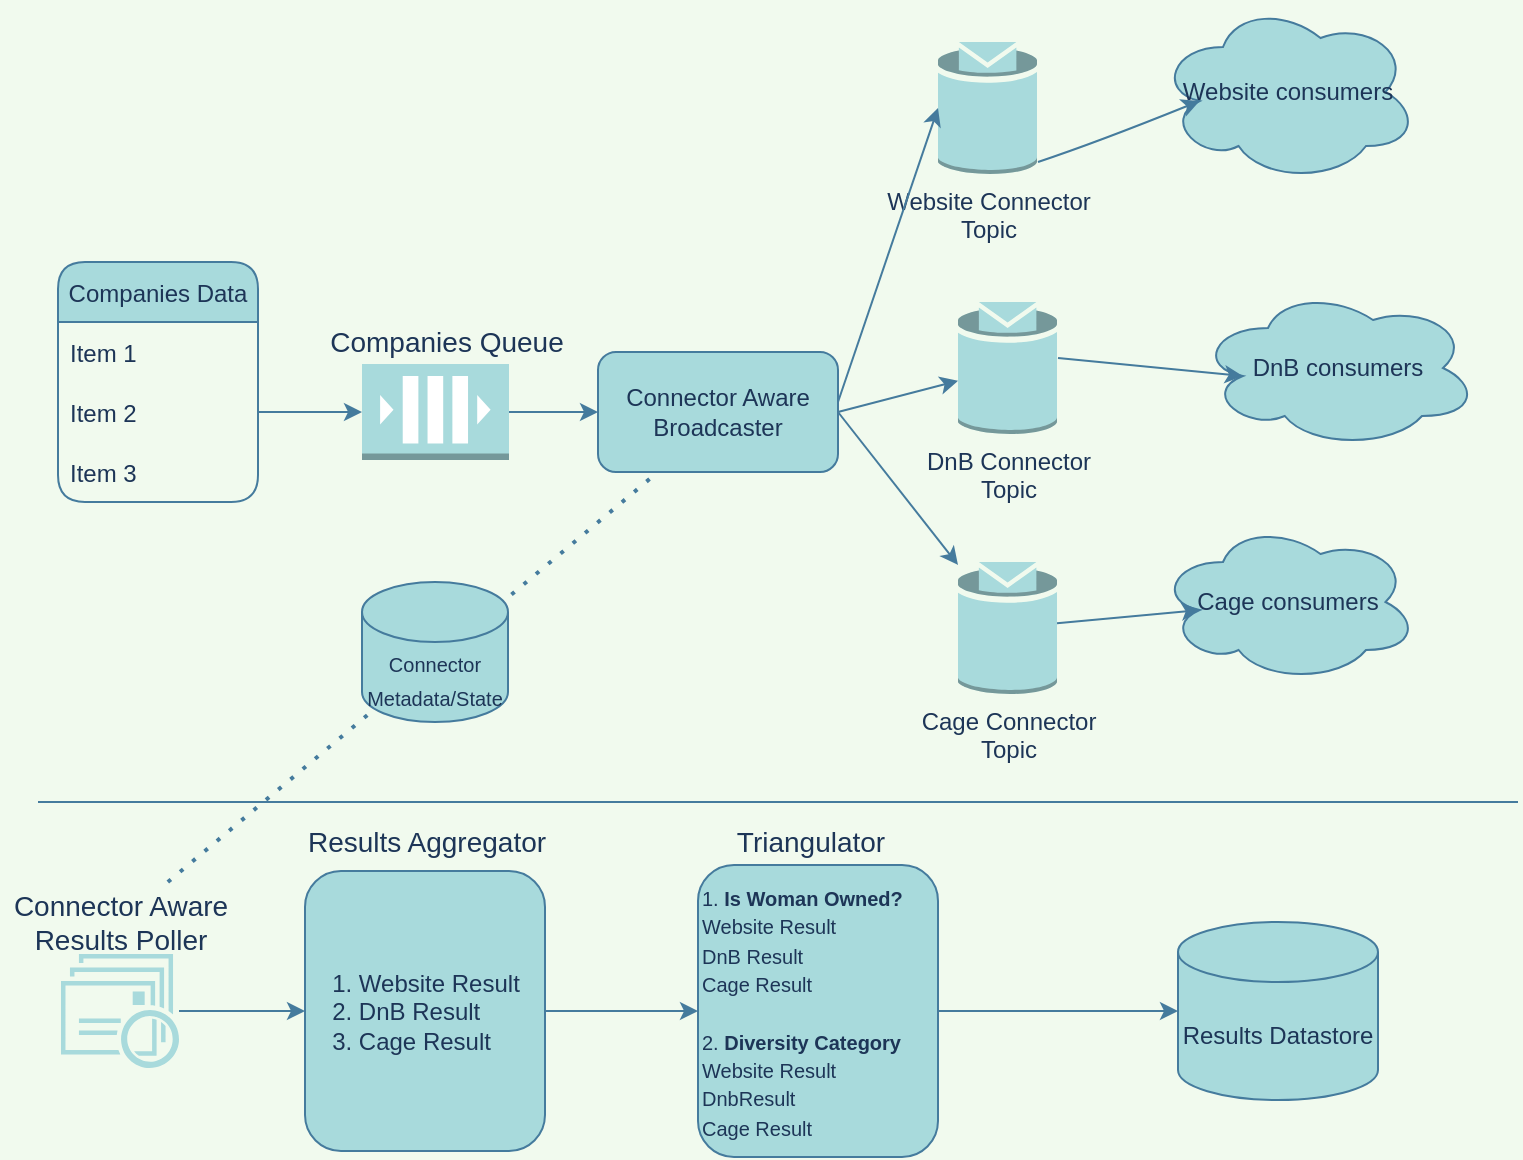 <mxfile version="18.0.4" type="github">
  <diagram id="OLmUddcvARIYOtS0H8pN" name="Page-1">
    <mxGraphModel dx="782" dy="379" grid="1" gridSize="10" guides="1" tooltips="1" connect="1" arrows="1" fold="1" page="1" pageScale="1" pageWidth="850" pageHeight="1100" background="#F1FAEE" math="0" shadow="0">
      <root>
        <mxCell id="0" />
        <mxCell id="1" parent="0" />
        <mxCell id="FbcvH-r2D0wUp2L3kRfN-1" value="Companies Data" style="swimlane;fontStyle=0;childLayout=stackLayout;horizontal=1;startSize=30;horizontalStack=0;resizeParent=1;resizeParentMax=0;resizeLast=0;collapsible=1;marginBottom=0;rounded=1;fillColor=#A8DADC;strokeColor=#457B9D;fontColor=#1D3557;" parent="1" vertex="1">
          <mxGeometry x="30" y="140" width="100" height="120" as="geometry" />
        </mxCell>
        <mxCell id="FbcvH-r2D0wUp2L3kRfN-2" value="Item 1" style="text;strokeColor=none;fillColor=none;align=left;verticalAlign=middle;spacingLeft=4;spacingRight=4;overflow=hidden;points=[[0,0.5],[1,0.5]];portConstraint=eastwest;rotatable=0;rounded=1;fontColor=#1D3557;" parent="FbcvH-r2D0wUp2L3kRfN-1" vertex="1">
          <mxGeometry y="30" width="100" height="30" as="geometry" />
        </mxCell>
        <mxCell id="FbcvH-r2D0wUp2L3kRfN-3" value="Item 2" style="text;strokeColor=none;fillColor=none;align=left;verticalAlign=middle;spacingLeft=4;spacingRight=4;overflow=hidden;points=[[0,0.5],[1,0.5]];portConstraint=eastwest;rotatable=0;rounded=1;fontColor=#1D3557;" parent="FbcvH-r2D0wUp2L3kRfN-1" vertex="1">
          <mxGeometry y="60" width="100" height="30" as="geometry" />
        </mxCell>
        <mxCell id="FbcvH-r2D0wUp2L3kRfN-4" value="Item 3" style="text;strokeColor=none;fillColor=none;align=left;verticalAlign=middle;spacingLeft=4;spacingRight=4;overflow=hidden;points=[[0,0.5],[1,0.5]];portConstraint=eastwest;rotatable=0;rounded=1;fontColor=#1D3557;" parent="FbcvH-r2D0wUp2L3kRfN-1" vertex="1">
          <mxGeometry y="90" width="100" height="30" as="geometry" />
        </mxCell>
        <mxCell id="FbcvH-r2D0wUp2L3kRfN-10" style="edgeStyle=orthogonalEdgeStyle;rounded=1;orthogonalLoop=1;jettySize=auto;html=1;curved=1;labelBackgroundColor=#F1FAEE;strokeColor=#457B9D;fontColor=#1D3557;" parent="1" source="FbcvH-r2D0wUp2L3kRfN-7" target="FbcvH-r2D0wUp2L3kRfN-9" edge="1">
          <mxGeometry relative="1" as="geometry" />
        </mxCell>
        <mxCell id="FbcvH-r2D0wUp2L3kRfN-7" value="" style="outlineConnect=0;dashed=0;verticalLabelPosition=bottom;verticalAlign=top;align=center;html=1;shape=mxgraph.aws3.queue;fillColor=#A8DADC;rounded=1;strokeColor=#457B9D;fontColor=#1D3557;" parent="1" vertex="1">
          <mxGeometry x="182" y="191" width="73.5" height="48" as="geometry" />
        </mxCell>
        <mxCell id="FbcvH-r2D0wUp2L3kRfN-8" style="edgeStyle=orthogonalEdgeStyle;rounded=1;orthogonalLoop=1;jettySize=auto;html=1;curved=1;labelBackgroundColor=#F1FAEE;strokeColor=#457B9D;fontColor=#1D3557;" parent="1" source="FbcvH-r2D0wUp2L3kRfN-3" target="FbcvH-r2D0wUp2L3kRfN-7" edge="1">
          <mxGeometry relative="1" as="geometry" />
        </mxCell>
        <mxCell id="FbcvH-r2D0wUp2L3kRfN-9" value="Connector Aware Broadcaster" style="rounded=1;whiteSpace=wrap;html=1;fillColor=#A8DADC;strokeColor=#457B9D;fontColor=#1D3557;" parent="1" vertex="1">
          <mxGeometry x="300" y="185" width="120" height="60" as="geometry" />
        </mxCell>
        <mxCell id="FbcvH-r2D0wUp2L3kRfN-11" value="Website Connector &lt;br&gt;Topic" style="outlineConnect=0;dashed=0;verticalLabelPosition=bottom;verticalAlign=top;align=center;html=1;shape=mxgraph.aws3.topic;fillColor=#A8DADC;rounded=1;strokeColor=#457B9D;fontColor=#1D3557;" parent="1" vertex="1">
          <mxGeometry x="470" y="30" width="49.5" height="66" as="geometry" />
        </mxCell>
        <mxCell id="FbcvH-r2D0wUp2L3kRfN-12" value="DnB Connector&lt;br&gt;Topic" style="outlineConnect=0;dashed=0;verticalLabelPosition=bottom;verticalAlign=top;align=center;html=1;shape=mxgraph.aws3.topic;fillColor=#A8DADC;rounded=1;strokeColor=#457B9D;fontColor=#1D3557;" parent="1" vertex="1">
          <mxGeometry x="480" y="160" width="49.5" height="66" as="geometry" />
        </mxCell>
        <mxCell id="FbcvH-r2D0wUp2L3kRfN-13" value="Cage Connector&lt;br&gt;Topic" style="outlineConnect=0;dashed=0;verticalLabelPosition=bottom;verticalAlign=top;align=center;html=1;shape=mxgraph.aws3.topic;fillColor=#A8DADC;rounded=1;strokeColor=#457B9D;fontColor=#1D3557;" parent="1" vertex="1">
          <mxGeometry x="480" y="290" width="49.5" height="66" as="geometry" />
        </mxCell>
        <mxCell id="FbcvH-r2D0wUp2L3kRfN-16" value="Website consumers" style="ellipse;shape=cloud;whiteSpace=wrap;html=1;rounded=1;fillColor=#A8DADC;strokeColor=#457B9D;fontColor=#1D3557;" parent="1" vertex="1">
          <mxGeometry x="580" y="10" width="130" height="90" as="geometry" />
        </mxCell>
        <mxCell id="FbcvH-r2D0wUp2L3kRfN-17" value="DnB consumers" style="ellipse;shape=cloud;whiteSpace=wrap;html=1;rounded=1;fillColor=#A8DADC;strokeColor=#457B9D;fontColor=#1D3557;" parent="1" vertex="1">
          <mxGeometry x="600" y="153" width="140" height="80" as="geometry" />
        </mxCell>
        <mxCell id="FbcvH-r2D0wUp2L3kRfN-18" value="Cage consumers" style="ellipse;shape=cloud;whiteSpace=wrap;html=1;rounded=1;fillColor=#A8DADC;strokeColor=#457B9D;fontColor=#1D3557;" parent="1" vertex="1">
          <mxGeometry x="580" y="270" width="130" height="80" as="geometry" />
        </mxCell>
        <mxCell id="FbcvH-r2D0wUp2L3kRfN-24" style="edgeStyle=orthogonalEdgeStyle;rounded=1;orthogonalLoop=1;jettySize=auto;html=1;curved=1;labelBackgroundColor=#F1FAEE;strokeColor=#457B9D;fontColor=#1D3557;" parent="1" source="FbcvH-r2D0wUp2L3kRfN-20" target="FbcvH-r2D0wUp2L3kRfN-21" edge="1">
          <mxGeometry relative="1" as="geometry" />
        </mxCell>
        <mxCell id="FbcvH-r2D0wUp2L3kRfN-20" value="" style="pointerEvents=1;shadow=0;dashed=0;html=1;strokeColor=none;fillColor=#A8DADC;labelPosition=center;verticalLabelPosition=bottom;verticalAlign=top;outlineConnect=0;align=center;shape=mxgraph.office.communications.queue_viewer;rounded=1;fontColor=#1D3557;" parent="1" vertex="1">
          <mxGeometry x="31.5" y="486" width="59" height="57" as="geometry" />
        </mxCell>
        <mxCell id="FbcvH-r2D0wUp2L3kRfN-25" style="edgeStyle=orthogonalEdgeStyle;rounded=1;orthogonalLoop=1;jettySize=auto;html=1;curved=1;labelBackgroundColor=#F1FAEE;strokeColor=#457B9D;fontColor=#1D3557;" parent="1" source="FbcvH-r2D0wUp2L3kRfN-21" target="FbcvH-r2D0wUp2L3kRfN-22" edge="1">
          <mxGeometry relative="1" as="geometry" />
        </mxCell>
        <mxCell id="FbcvH-r2D0wUp2L3kRfN-21" value="&lt;div style=&quot;text-align: left;&quot;&gt;&lt;span style=&quot;background-color: initial;&quot;&gt;1. Website Result&lt;/span&gt;&lt;/div&gt;&lt;div style=&quot;text-align: left;&quot;&gt;&lt;span style=&quot;background-color: initial;&quot;&gt;2. DnB Result&lt;/span&gt;&lt;/div&gt;&lt;div style=&quot;text-align: left;&quot;&gt;&lt;span style=&quot;background-color: initial;&quot;&gt;3. Cage Result&lt;/span&gt;&lt;/div&gt;" style="rounded=1;whiteSpace=wrap;html=1;fillColor=#A8DADC;strokeColor=#457B9D;fontColor=#1D3557;" parent="1" vertex="1">
          <mxGeometry x="153.5" y="444.5" width="120" height="140" as="geometry" />
        </mxCell>
        <mxCell id="FbcvH-r2D0wUp2L3kRfN-26" style="edgeStyle=orthogonalEdgeStyle;rounded=1;orthogonalLoop=1;jettySize=auto;html=1;curved=1;labelBackgroundColor=#F1FAEE;strokeColor=#457B9D;fontColor=#1D3557;" parent="1" source="FbcvH-r2D0wUp2L3kRfN-22" target="FbcvH-r2D0wUp2L3kRfN-23" edge="1">
          <mxGeometry relative="1" as="geometry" />
        </mxCell>
        <mxCell id="FbcvH-r2D0wUp2L3kRfN-22" value="&lt;font style=&quot;font-size: 10px;&quot;&gt;1. &lt;b&gt;Is Woman Owned?&lt;/b&gt;&lt;br&gt;Website Result&lt;br&gt;DnB Result&lt;br&gt;Cage Result&lt;br&gt;&lt;br&gt;2.&lt;b&gt; Diversity Category&lt;/b&gt;&lt;br&gt;Website Result&lt;br&gt;DnbResult&lt;br&gt;Cage Result&lt;/font&gt;" style="rounded=1;whiteSpace=wrap;html=1;align=left;fillColor=#A8DADC;strokeColor=#457B9D;fontColor=#1D3557;" parent="1" vertex="1">
          <mxGeometry x="350" y="441.5" width="120" height="146" as="geometry" />
        </mxCell>
        <mxCell id="FbcvH-r2D0wUp2L3kRfN-23" value="Results Datastore" style="shape=cylinder3;whiteSpace=wrap;html=1;boundedLbl=1;backgroundOutline=1;size=15;rounded=1;fillColor=#A8DADC;strokeColor=#457B9D;fontColor=#1D3557;" parent="1" vertex="1">
          <mxGeometry x="590" y="470" width="100" height="89" as="geometry" />
        </mxCell>
        <mxCell id="FbcvH-r2D0wUp2L3kRfN-27" value="" style="endArrow=classic;html=1;rounded=1;entryX=0;entryY=0.5;entryDx=0;entryDy=0;entryPerimeter=0;curved=1;labelBackgroundColor=#F1FAEE;strokeColor=#457B9D;fontColor=#1D3557;" parent="1" target="FbcvH-r2D0wUp2L3kRfN-11" edge="1">
          <mxGeometry width="50" height="50" relative="1" as="geometry">
            <mxPoint x="420" y="210" as="sourcePoint" />
            <mxPoint x="450" y="180" as="targetPoint" />
          </mxGeometry>
        </mxCell>
        <mxCell id="FbcvH-r2D0wUp2L3kRfN-28" value="" style="endArrow=classic;html=1;rounded=1;exitX=1;exitY=0.5;exitDx=0;exitDy=0;curved=1;labelBackgroundColor=#F1FAEE;strokeColor=#457B9D;fontColor=#1D3557;" parent="1" source="FbcvH-r2D0wUp2L3kRfN-9" target="FbcvH-r2D0wUp2L3kRfN-12" edge="1">
          <mxGeometry width="50" height="50" relative="1" as="geometry">
            <mxPoint x="430" y="220" as="sourcePoint" />
            <mxPoint x="490" y="147.08" as="targetPoint" />
          </mxGeometry>
        </mxCell>
        <mxCell id="FbcvH-r2D0wUp2L3kRfN-29" value="" style="endArrow=classic;html=1;rounded=1;exitX=1;exitY=0.5;exitDx=0;exitDy=0;curved=1;labelBackgroundColor=#F1FAEE;strokeColor=#457B9D;fontColor=#1D3557;" parent="1" source="FbcvH-r2D0wUp2L3kRfN-9" target="FbcvH-r2D0wUp2L3kRfN-13" edge="1">
          <mxGeometry width="50" height="50" relative="1" as="geometry">
            <mxPoint x="440" y="230" as="sourcePoint" />
            <mxPoint x="500" y="157.08" as="targetPoint" />
          </mxGeometry>
        </mxCell>
        <mxCell id="FbcvH-r2D0wUp2L3kRfN-31" value="" style="endArrow=classic;html=1;rounded=1;entryX=0.16;entryY=0.55;entryDx=0;entryDy=0;entryPerimeter=0;curved=1;labelBackgroundColor=#F1FAEE;strokeColor=#457B9D;fontColor=#1D3557;" parent="1" target="FbcvH-r2D0wUp2L3kRfN-16" edge="1">
          <mxGeometry relative="1" as="geometry">
            <mxPoint x="520" y="90" as="sourcePoint" />
            <mxPoint x="620" y="90" as="targetPoint" />
            <Array as="points">
              <mxPoint x="550" y="80" />
            </Array>
          </mxGeometry>
        </mxCell>
        <mxCell id="FbcvH-r2D0wUp2L3kRfN-40" value="&lt;font style=&quot;font-size: 14px;&quot;&gt;Results Aggregator&lt;/font&gt;" style="text;html=1;align=center;verticalAlign=middle;resizable=0;points=[];autosize=1;strokeColor=none;fillColor=none;fontSize=9;rounded=1;fontColor=#1D3557;" parent="1" vertex="1">
          <mxGeometry x="148.5" y="420" width="130" height="20" as="geometry" />
        </mxCell>
        <mxCell id="FbcvH-r2D0wUp2L3kRfN-41" value="Companies Queue" style="text;html=1;align=center;verticalAlign=middle;resizable=0;points=[];autosize=1;strokeColor=none;fillColor=none;fontSize=14;rounded=1;fontColor=#1D3557;" parent="1" vertex="1">
          <mxGeometry x="159" y="170" width="130" height="20" as="geometry" />
        </mxCell>
        <mxCell id="FbcvH-r2D0wUp2L3kRfN-42" value="" style="endArrow=classic;html=1;rounded=1;fontSize=14;entryX=0.16;entryY=0.55;entryDx=0;entryDy=0;entryPerimeter=0;curved=1;labelBackgroundColor=#F1FAEE;strokeColor=#457B9D;fontColor=#1D3557;" parent="1" source="FbcvH-r2D0wUp2L3kRfN-13" target="FbcvH-r2D0wUp2L3kRfN-18" edge="1">
          <mxGeometry width="50" height="50" relative="1" as="geometry">
            <mxPoint x="510" y="350" as="sourcePoint" />
            <mxPoint x="560" y="300" as="targetPoint" />
          </mxGeometry>
        </mxCell>
        <mxCell id="FbcvH-r2D0wUp2L3kRfN-43" value="" style="endArrow=classic;html=1;rounded=1;fontSize=14;entryX=0.16;entryY=0.55;entryDx=0;entryDy=0;entryPerimeter=0;curved=1;labelBackgroundColor=#F1FAEE;strokeColor=#457B9D;fontColor=#1D3557;" parent="1" target="FbcvH-r2D0wUp2L3kRfN-17" edge="1">
          <mxGeometry width="50" height="50" relative="1" as="geometry">
            <mxPoint x="530" y="188" as="sourcePoint" />
            <mxPoint x="588.8" y="163" as="targetPoint" />
          </mxGeometry>
        </mxCell>
        <mxCell id="FbcvH-r2D0wUp2L3kRfN-44" value="Triangulator" style="text;html=1;align=center;verticalAlign=middle;resizable=0;points=[];autosize=1;strokeColor=none;fillColor=none;fontSize=14;rounded=1;fontColor=#1D3557;" parent="1" vertex="1">
          <mxGeometry x="361" y="420" width="90" height="20" as="geometry" />
        </mxCell>
        <mxCell id="FbcvH-r2D0wUp2L3kRfN-45" value="" style="shape=image;html=1;verticalAlign=top;verticalLabelPosition=bottom;labelBackgroundColor=#F1FAEE;imageAspect=0;aspect=fixed;image=https://cdn1.iconfinder.com/data/icons/Koloria-Icon-Set/32/Chart_Vertical_Bar_Poll.png;fontSize=14;rounded=1;fillColor=#A8DADC;strokeColor=#457B9D;fontColor=#1D3557;" parent="1" vertex="1">
          <mxGeometry x="438" y="470" width="32" height="32" as="geometry" />
        </mxCell>
        <mxCell id="FbcvH-r2D0wUp2L3kRfN-46" value="" style="shape=image;html=1;verticalAlign=top;verticalLabelPosition=bottom;labelBackgroundColor=#F1FAEE;imageAspect=0;aspect=fixed;image=https://cdn1.iconfinder.com/data/icons/Koloria-Icon-Set/32/Chart_Vertical_Bar_Poll.png;fontSize=14;rounded=1;fillColor=#A8DADC;strokeColor=#457B9D;fontColor=#1D3557;" parent="1" vertex="1">
          <mxGeometry x="438" y="543" width="32" height="32" as="geometry" />
        </mxCell>
        <mxCell id="FbcvH-r2D0wUp2L3kRfN-47" value="&lt;font style=&quot;font-size: 14px;&quot;&gt;Connector Aware&lt;br&gt;Results Poller&lt;/font&gt;" style="text;html=1;align=center;verticalAlign=middle;resizable=0;points=[];autosize=1;strokeColor=none;fillColor=none;fontColor=#1D3557;" parent="1" vertex="1">
          <mxGeometry x="1" y="450" width="120" height="40" as="geometry" />
        </mxCell>
        <mxCell id="FbcvH-r2D0wUp2L3kRfN-50" value="" style="endArrow=none;dashed=1;html=1;dashPattern=1 3;strokeWidth=2;rounded=1;sketch=0;fontSize=14;fontColor=#1D3557;fillColor=#A8DADC;curved=0;entryX=0.25;entryY=1;entryDx=0;entryDy=0;labelBackgroundColor=#F1FAEE;strokeColor=#457B9D;" parent="1" source="FbcvH-r2D0wUp2L3kRfN-47" target="FbcvH-r2D0wUp2L3kRfN-9" edge="1">
          <mxGeometry width="50" height="50" relative="1" as="geometry">
            <mxPoint x="290" y="290" as="sourcePoint" />
            <mxPoint x="340" y="240" as="targetPoint" />
          </mxGeometry>
        </mxCell>
        <mxCell id="FbcvH-r2D0wUp2L3kRfN-51" value="&lt;font style=&quot;font-size: 10px;&quot;&gt;Connector&lt;br&gt;Metadata/State&lt;/font&gt;" style="shape=cylinder3;whiteSpace=wrap;html=1;boundedLbl=1;backgroundOutline=1;size=15;rounded=0;sketch=0;fontSize=14;fontColor=#1D3557;strokeColor=#457B9D;fillColor=#A8DADC;" parent="1" vertex="1">
          <mxGeometry x="182" y="300" width="73" height="70" as="geometry" />
        </mxCell>
        <mxCell id="FbcvH-r2D0wUp2L3kRfN-52" value="" style="endArrow=none;html=1;rounded=1;sketch=0;fontSize=10;fontColor=#1D3557;strokeColor=#457B9D;fillColor=#A8DADC;curved=0;labelBackgroundColor=#F1FAEE;" parent="1" edge="1">
          <mxGeometry width="50" height="50" relative="1" as="geometry">
            <mxPoint x="20" y="410" as="sourcePoint" />
            <mxPoint x="760" y="410" as="targetPoint" />
          </mxGeometry>
        </mxCell>
      </root>
    </mxGraphModel>
  </diagram>
</mxfile>
